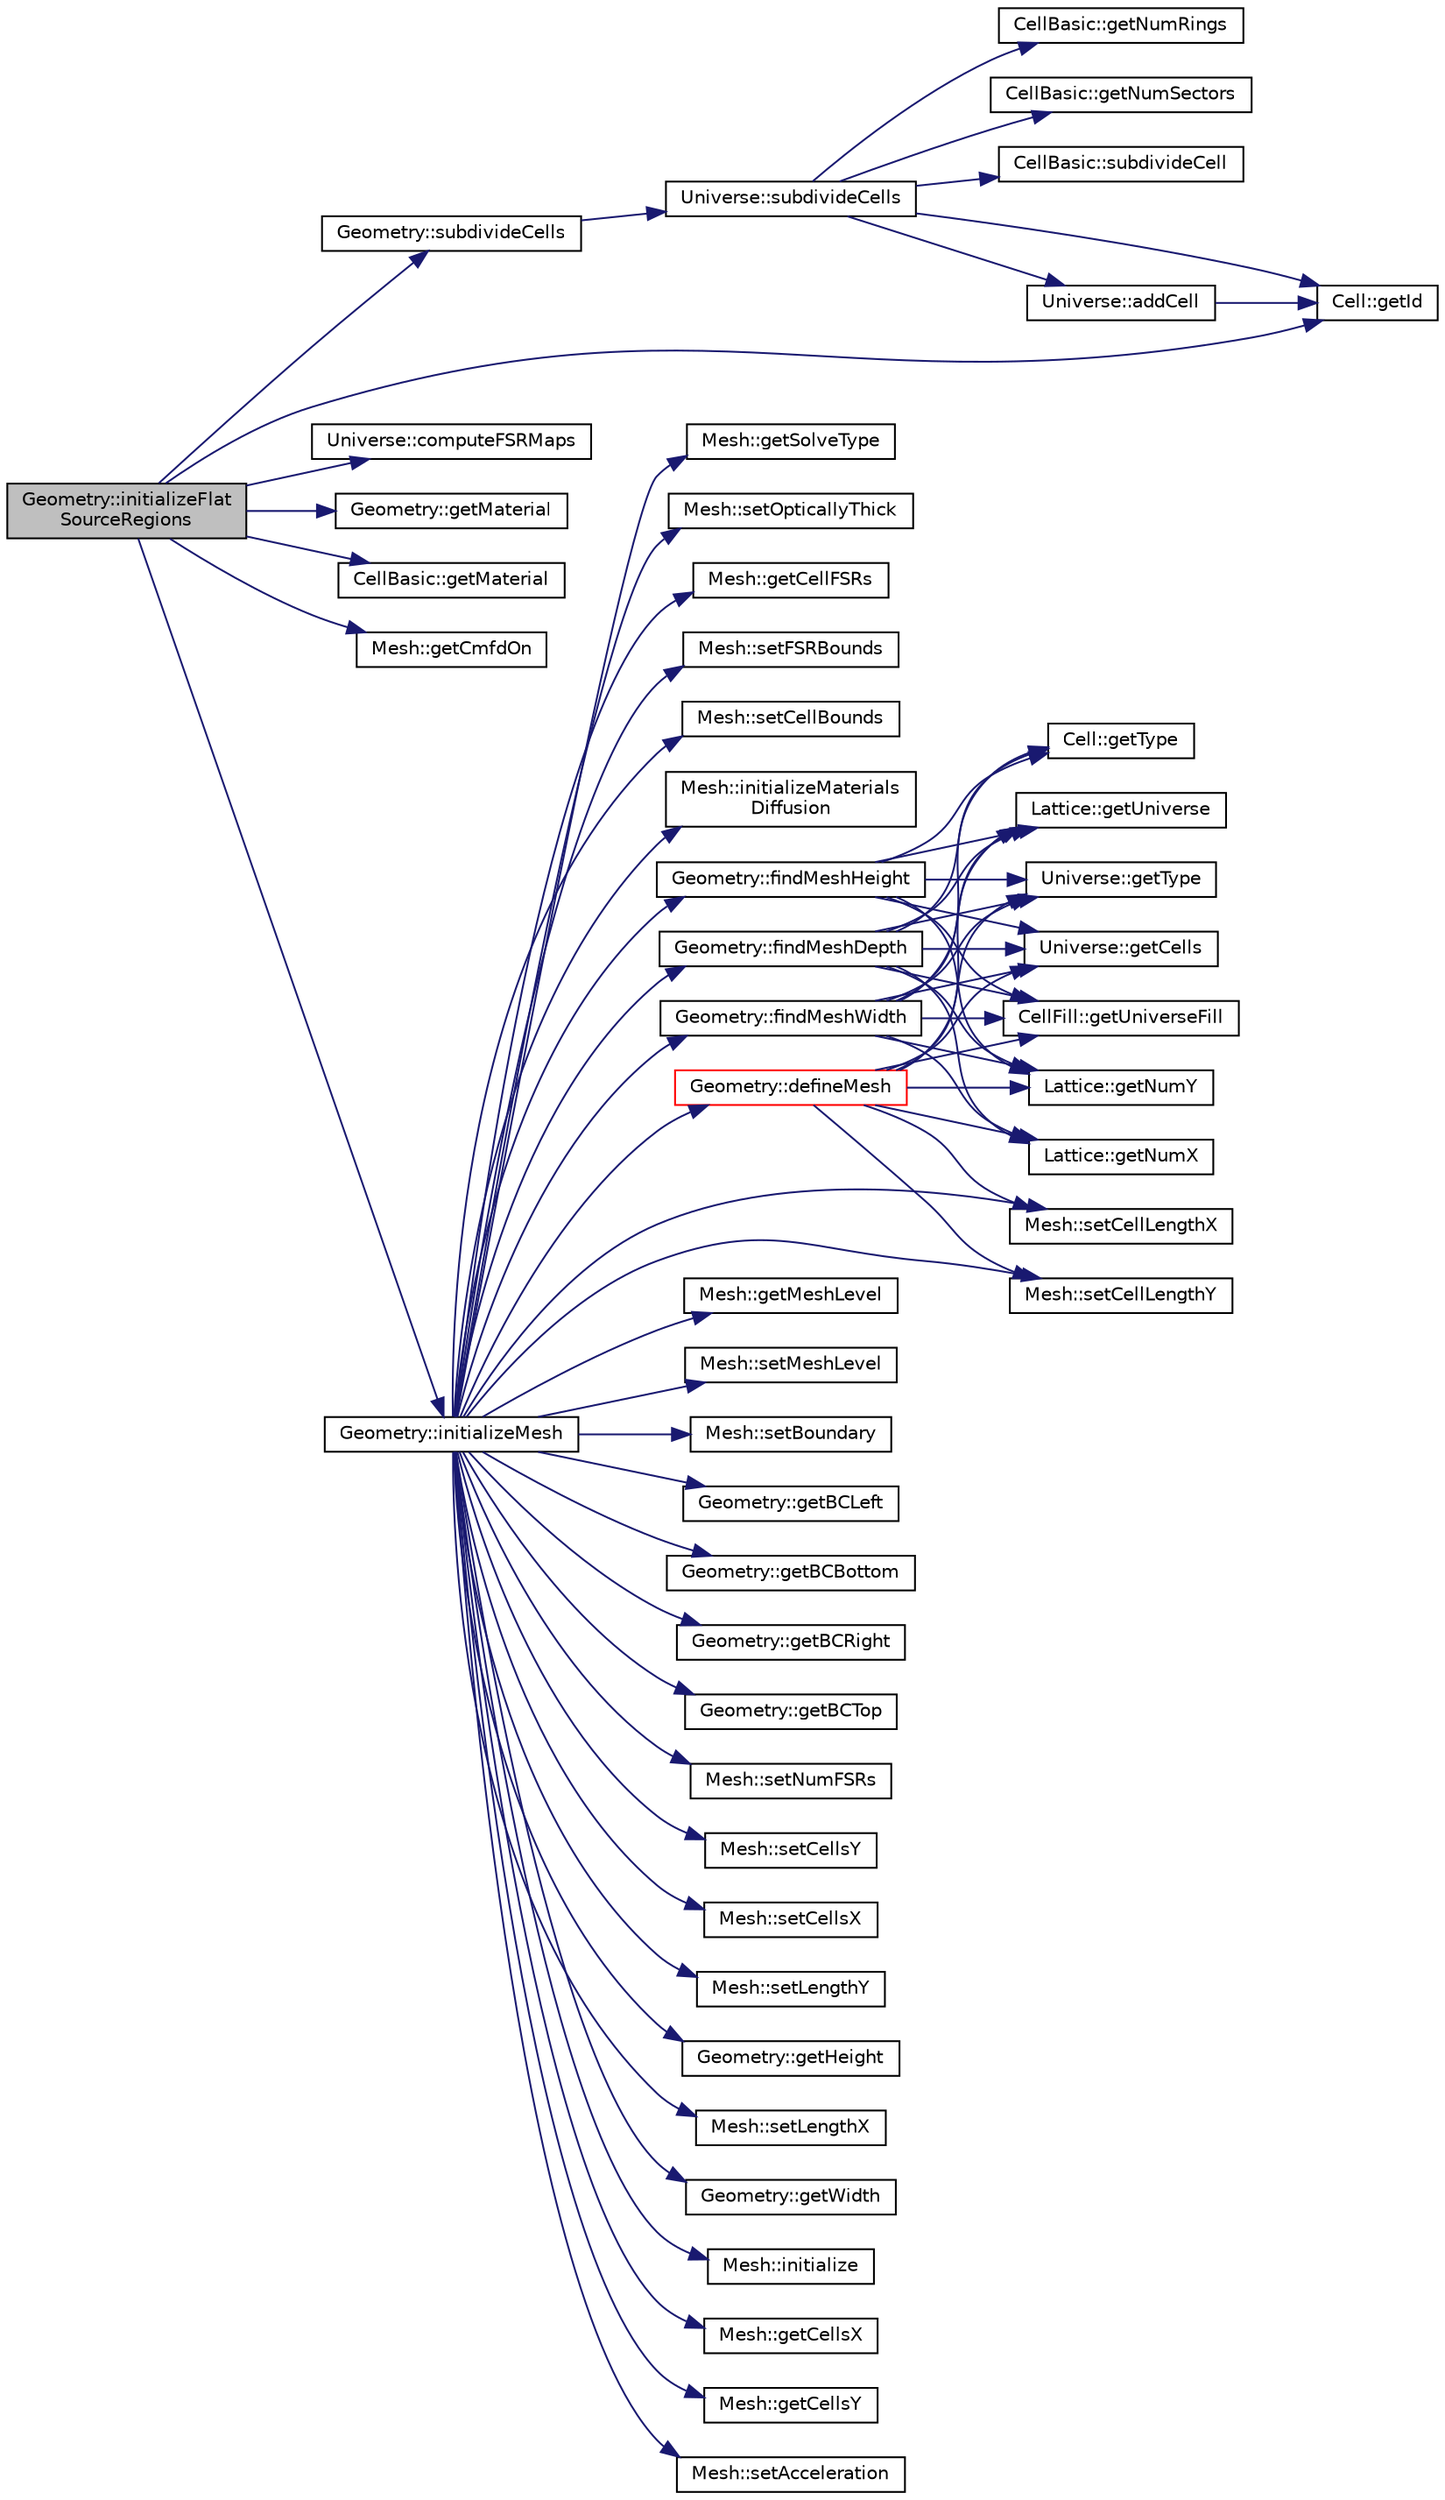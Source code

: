 digraph "Geometry::initializeFlatSourceRegions"
{
  edge [fontname="Helvetica",fontsize="10",labelfontname="Helvetica",labelfontsize="10"];
  node [fontname="Helvetica",fontsize="10",shape=record];
  rankdir="LR";
  Node1 [label="Geometry::initializeFlat\lSourceRegions",height=0.2,width=0.4,color="black", fillcolor="grey75", style="filled" fontcolor="black"];
  Node1 -> Node2 [color="midnightblue",fontsize="10",style="solid",fontname="Helvetica"];
  Node2 [label="Geometry::subdivideCells",height=0.2,width=0.4,color="black", fillcolor="white", style="filled",URL="$classGeometry.html#a8a81fa7b3dec100737f1dcc566f4d2ca",tooltip="Subidivides all Cells in the Geometry into rings and angular sectors."];
  Node2 -> Node3 [color="midnightblue",fontsize="10",style="solid",fontname="Helvetica"];
  Node3 [label="Universe::subdivideCells",height=0.2,width=0.4,color="black", fillcolor="white", style="filled",URL="$classUniverse.html#ae3952c88390eda788da540d421d0b139",tooltip="Subdivides all of the Cells within this Universe into rings and angular sectors."];
  Node3 -> Node4 [color="midnightblue",fontsize="10",style="solid",fontname="Helvetica"];
  Node4 [label="CellBasic::getNumRings",height=0.2,width=0.4,color="black", fillcolor="white", style="filled",URL="$classCellBasic.html#ad5af2c486bcfd2a0cc8531300b4edf67",tooltip="Return the number of rings in the Cell."];
  Node3 -> Node5 [color="midnightblue",fontsize="10",style="solid",fontname="Helvetica"];
  Node5 [label="CellBasic::getNumSectors",height=0.2,width=0.4,color="black", fillcolor="white", style="filled",URL="$classCellBasic.html#ad1f28a0ba1cb3c98e4a6390b5c5a28f2",tooltip="Return the number of sectors in the Cell."];
  Node3 -> Node6 [color="midnightblue",fontsize="10",style="solid",fontname="Helvetica"];
  Node6 [label="CellBasic::subdivideCell",height=0.2,width=0.4,color="black", fillcolor="white", style="filled",URL="$classCellBasic.html#a68bcdce0e270b6b439ba878a0694d5b1",tooltip="Subdivides a Cell into rings and sectors."];
  Node3 -> Node7 [color="midnightblue",fontsize="10",style="solid",fontname="Helvetica"];
  Node7 [label="Cell::getId",height=0.2,width=0.4,color="black", fillcolor="white", style="filled",URL="$classCell.html#a39543fd6c83589e92363e461f3f50336",tooltip="Return the Cell&#39;s user-specified ID."];
  Node3 -> Node8 [color="midnightblue",fontsize="10",style="solid",fontname="Helvetica"];
  Node8 [label="Universe::addCell",height=0.2,width=0.4,color="black", fillcolor="white", style="filled",URL="$classUniverse.html#af045c632c9b336f8d4f7be20c5a510a1",tooltip="Adds a Cell to this Universe."];
  Node8 -> Node7 [color="midnightblue",fontsize="10",style="solid",fontname="Helvetica"];
  Node1 -> Node9 [color="midnightblue",fontsize="10",style="solid",fontname="Helvetica"];
  Node9 [label="Universe::computeFSRMaps",height=0.2,width=0.4,color="black", fillcolor="white", style="filled",URL="$classUniverse.html#af76741be6456d3542a302024fd4c52e4",tooltip="Compute the FSR offset maps for this Universe and return the number of FSRs inside the Universe..."];
  Node1 -> Node7 [color="midnightblue",fontsize="10",style="solid",fontname="Helvetica"];
  Node1 -> Node10 [color="midnightblue",fontsize="10",style="solid",fontname="Helvetica"];
  Node10 [label="Geometry::getMaterial",height=0.2,width=0.4,color="black", fillcolor="white", style="filled",URL="$classGeometry.html#af6cb323d79275e9540d7ba4e81bccebf",tooltip="Return a pointer to a Material object in the Geometry."];
  Node1 -> Node11 [color="midnightblue",fontsize="10",style="solid",fontname="Helvetica"];
  Node11 [label="CellBasic::getMaterial",height=0.2,width=0.4,color="black", fillcolor="white", style="filled",URL="$classCellBasic.html#a514c35ecf0d8b33d1e81e9eec2fc10a9",tooltip="Return the ID of the Material filling the CellBasic."];
  Node1 -> Node12 [color="midnightblue",fontsize="10",style="solid",fontname="Helvetica"];
  Node12 [label="Mesh::getCmfdOn",height=0.2,width=0.4,color="black", fillcolor="white", style="filled",URL="$classMesh.html#a0286b4dfbca37b921dc5919a2e47b59a",tooltip="Return whether or not CMFD is in use."];
  Node1 -> Node13 [color="midnightblue",fontsize="10",style="solid",fontname="Helvetica"];
  Node13 [label="Geometry::initializeMesh",height=0.2,width=0.4,color="black", fillcolor="white", style="filled",URL="$classGeometry.html#a46c73fdec60562eeadfb92146754f01d",tooltip="This is a recursive method which makes a mesh for solving the Course Mesh Finite Difference (CMFD) di..."];
  Node13 -> Node14 [color="midnightblue",fontsize="10",style="solid",fontname="Helvetica"];
  Node14 [label="Geometry::findMeshDepth",height=0.2,width=0.4,color="black", fillcolor="white", style="filled",URL="$classGeometry.html#ab3e05754e221bbf39a52f22d13d207f1",tooltip="This is a recursive method that finds the depth of the Geometry Mesh."];
  Node14 -> Node15 [color="midnightblue",fontsize="10",style="solid",fontname="Helvetica"];
  Node15 [label="Universe::getType",height=0.2,width=0.4,color="black", fillcolor="white", style="filled",URL="$classUniverse.html#a6cbde58618cfcec5f72780b2911ab97b",tooltip="Return the Universe type (SIMPLE or LATTICE)."];
  Node14 -> Node16 [color="midnightblue",fontsize="10",style="solid",fontname="Helvetica"];
  Node16 [label="Universe::getCells",height=0.2,width=0.4,color="black", fillcolor="white", style="filled",URL="$classUniverse.html#a4b0dc4bf1fcda9bb4813ab60b07c8d2f",tooltip="Return the container of Cell IDs and Cell pointers in this Universe."];
  Node14 -> Node17 [color="midnightblue",fontsize="10",style="solid",fontname="Helvetica"];
  Node17 [label="Cell::getType",height=0.2,width=0.4,color="black", fillcolor="white", style="filled",URL="$classCell.html#af0421cc4cbb034947b2b7ec18c6df7d0",tooltip="Return the Cell type (FILL or MATERIAL)."];
  Node14 -> Node18 [color="midnightblue",fontsize="10",style="solid",fontname="Helvetica"];
  Node18 [label="CellFill::getUniverseFill",height=0.2,width=0.4,color="black", fillcolor="white", style="filled",URL="$classCellFill.html#af5debd1e98494583d628641cb5321a8c",tooltip="Return a pointer to the Universe filling this Cell."];
  Node14 -> Node19 [color="midnightblue",fontsize="10",style="solid",fontname="Helvetica"];
  Node19 [label="Lattice::getNumX",height=0.2,width=0.4,color="black", fillcolor="white", style="filled",URL="$classLattice.html#a8bdf33505871fa71a8e9d86bb7efec10",tooltip="Return the number of Lattice cells along the x-axis."];
  Node14 -> Node20 [color="midnightblue",fontsize="10",style="solid",fontname="Helvetica"];
  Node20 [label="Lattice::getNumY",height=0.2,width=0.4,color="black", fillcolor="white", style="filled",URL="$classLattice.html#aa7e9fbdedddbb9d40e4f845710ce8ec2",tooltip="Return the number of Lattice cells along the y-axis."];
  Node14 -> Node21 [color="midnightblue",fontsize="10",style="solid",fontname="Helvetica"];
  Node21 [label="Lattice::getUniverse",height=0.2,width=0.4,color="black", fillcolor="white", style="filled",URL="$classLattice.html#ac9c176ea0299608b036378c3d3f5d72e",tooltip="Returns a pointer to the Universe within a specific Lattice cell."];
  Node13 -> Node22 [color="midnightblue",fontsize="10",style="solid",fontname="Helvetica"];
  Node22 [label="Mesh::getMeshLevel",height=0.2,width=0.4,color="black", fillcolor="white", style="filled",URL="$classMesh.html#a92e729fde85be31a18d1d3ab7058afd0",tooltip="Gets the Mesh nested universe level."];
  Node13 -> Node23 [color="midnightblue",fontsize="10",style="solid",fontname="Helvetica"];
  Node23 [label="Mesh::setMeshLevel",height=0.2,width=0.4,color="black", fillcolor="white", style="filled",URL="$classMesh.html#afcb60b85924462fc2604cd382bb05703",tooltip="Sets the Mesh nested universe level."];
  Node13 -> Node24 [color="midnightblue",fontsize="10",style="solid",fontname="Helvetica"];
  Node24 [label="Geometry::findMeshHeight",height=0.2,width=0.4,color="black", fillcolor="white", style="filled",URL="$classGeometry.html#ad0038b2f7ce38dd852e85e5512f76eb0",tooltip="This is a recursive method that finds the Mesh cell height of the LATTICE at the CMFD Mesh level..."];
  Node24 -> Node15 [color="midnightblue",fontsize="10",style="solid",fontname="Helvetica"];
  Node24 -> Node16 [color="midnightblue",fontsize="10",style="solid",fontname="Helvetica"];
  Node24 -> Node17 [color="midnightblue",fontsize="10",style="solid",fontname="Helvetica"];
  Node24 -> Node18 [color="midnightblue",fontsize="10",style="solid",fontname="Helvetica"];
  Node24 -> Node20 [color="midnightblue",fontsize="10",style="solid",fontname="Helvetica"];
  Node24 -> Node21 [color="midnightblue",fontsize="10",style="solid",fontname="Helvetica"];
  Node13 -> Node25 [color="midnightblue",fontsize="10",style="solid",fontname="Helvetica"];
  Node25 [label="Geometry::findMeshWidth",height=0.2,width=0.4,color="black", fillcolor="white", style="filled",URL="$classGeometry.html#a9dc3627155dcebcfc358bc1882062b52",tooltip="This is a recursive method that finds the Mesh cell width of the LATTICE at the CMFD Mesh level..."];
  Node25 -> Node15 [color="midnightblue",fontsize="10",style="solid",fontname="Helvetica"];
  Node25 -> Node16 [color="midnightblue",fontsize="10",style="solid",fontname="Helvetica"];
  Node25 -> Node17 [color="midnightblue",fontsize="10",style="solid",fontname="Helvetica"];
  Node25 -> Node18 [color="midnightblue",fontsize="10",style="solid",fontname="Helvetica"];
  Node25 -> Node19 [color="midnightblue",fontsize="10",style="solid",fontname="Helvetica"];
  Node25 -> Node20 [color="midnightblue",fontsize="10",style="solid",fontname="Helvetica"];
  Node25 -> Node21 [color="midnightblue",fontsize="10",style="solid",fontname="Helvetica"];
  Node13 -> Node26 [color="midnightblue",fontsize="10",style="solid",fontname="Helvetica"];
  Node26 [label="Mesh::setBoundary",height=0.2,width=0.4,color="black", fillcolor="white", style="filled",URL="$classMesh.html#a4ab507788b30413780ca8825afcbff62",tooltip="Set the Mesh boundary type for left surface."];
  Node13 -> Node27 [color="midnightblue",fontsize="10",style="solid",fontname="Helvetica"];
  Node27 [label="Geometry::getBCLeft",height=0.2,width=0.4,color="black", fillcolor="white", style="filled",URL="$classGeometry.html#a39d4d8148dcd69fc2eced65296f5fc71",tooltip="Returns the boundary condition for the left Surface of the Geometry."];
  Node13 -> Node28 [color="midnightblue",fontsize="10",style="solid",fontname="Helvetica"];
  Node28 [label="Geometry::getBCBottom",height=0.2,width=0.4,color="black", fillcolor="white", style="filled",URL="$classGeometry.html#a07444dd93641d2cb52cd12c88b178998",tooltip="Returns the boundary condition for the bottom Surface of the Geometry."];
  Node13 -> Node29 [color="midnightblue",fontsize="10",style="solid",fontname="Helvetica"];
  Node29 [label="Geometry::getBCRight",height=0.2,width=0.4,color="black", fillcolor="white", style="filled",URL="$classGeometry.html#a8cad295f5a2811cb0c2c0c5db5554468",tooltip="Returns the boundary condition for the right Surface of the Geometry."];
  Node13 -> Node30 [color="midnightblue",fontsize="10",style="solid",fontname="Helvetica"];
  Node30 [label="Geometry::getBCTop",height=0.2,width=0.4,color="black", fillcolor="white", style="filled",URL="$classGeometry.html#afa186cc8ccef93a093cad29618becf28",tooltip="Returns the boundary condition for the top Surface of the Geometry."];
  Node13 -> Node31 [color="midnightblue",fontsize="10",style="solid",fontname="Helvetica"];
  Node31 [label="Mesh::setNumFSRs",height=0.2,width=0.4,color="black", fillcolor="white", style="filled",URL="$classMesh.html#a9402981d023f717f2e2717af2ddb5a65",tooltip="Set the number of FSRs in the Geometry."];
  Node13 -> Node32 [color="midnightblue",fontsize="10",style="solid",fontname="Helvetica"];
  Node32 [label="Mesh::setCellsY",height=0.2,width=0.4,color="black", fillcolor="white", style="filled",URL="$classMesh.html#a5314e9ba5c4b89949fa3a10e6a3afb2c",tooltip="Set the number of Mesh cells in a column."];
  Node13 -> Node33 [color="midnightblue",fontsize="10",style="solid",fontname="Helvetica"];
  Node33 [label="Mesh::setCellsX",height=0.2,width=0.4,color="black", fillcolor="white", style="filled",URL="$classMesh.html#aa4444542b32756e13ec530f2db05c509",tooltip="Set the number of Mesh cells in a row."];
  Node13 -> Node34 [color="midnightblue",fontsize="10",style="solid",fontname="Helvetica"];
  Node34 [label="Mesh::setLengthY",height=0.2,width=0.4,color="black", fillcolor="white", style="filled",URL="$classMesh.html#a740709acf8f975c5563ff9df62b97aed",tooltip="Set Mesh height."];
  Node13 -> Node35 [color="midnightblue",fontsize="10",style="solid",fontname="Helvetica"];
  Node35 [label="Geometry::getHeight",height=0.2,width=0.4,color="black", fillcolor="white", style="filled",URL="$classGeometry.html#a8895b7f5b91d85926f316ac09ade9e5f",tooltip="Returns the total height (y extent) of the Geometry in cm."];
  Node13 -> Node36 [color="midnightblue",fontsize="10",style="solid",fontname="Helvetica"];
  Node36 [label="Mesh::setLengthX",height=0.2,width=0.4,color="black", fillcolor="white", style="filled",URL="$classMesh.html#a7119321672e520ac9aabf8c005a87605",tooltip="Set Mesh width."];
  Node13 -> Node37 [color="midnightblue",fontsize="10",style="solid",fontname="Helvetica"];
  Node37 [label="Geometry::getWidth",height=0.2,width=0.4,color="black", fillcolor="white", style="filled",URL="$classGeometry.html#a8a7afceb0905b411d296c57fb0f8f3ba",tooltip="Returns the total width (x extent) of the Geometry in cm."];
  Node13 -> Node38 [color="midnightblue",fontsize="10",style="solid",fontname="Helvetica"];
  Node38 [label="Mesh::initialize",height=0.2,width=0.4,color="black", fillcolor="white", style="filled",URL="$classMesh.html#ac8378f78e7c8e5657ee8dbd12a42c2ca",tooltip="Initializes the Mesh by allocating memory for various arrays."];
  Node13 -> Node39 [color="midnightblue",fontsize="10",style="solid",fontname="Helvetica"];
  Node39 [label="Mesh::getCellsX",height=0.2,width=0.4,color="black", fillcolor="white", style="filled",URL="$classMesh.html#ac8e3c415c1b6c11a9fdea408dc924caa",tooltip="Get Mesh cell width."];
  Node13 -> Node40 [color="midnightblue",fontsize="10",style="solid",fontname="Helvetica"];
  Node40 [label="Mesh::getCellsY",height=0.2,width=0.4,color="black", fillcolor="white", style="filled",URL="$classMesh.html#a74808bdb6bffae46b7b875eb415109a2",tooltip="Get Mesh cell height."];
  Node13 -> Node41 [color="midnightblue",fontsize="10",style="solid",fontname="Helvetica"];
  Node41 [label="Mesh::setAcceleration",height=0.2,width=0.4,color="black", fillcolor="white", style="filled",URL="$classMesh.html#a07b1601ecce08bc657bd63e19f3f17aa",tooltip="Set the whether CMFD acceleration is being used."];
  Node13 -> Node42 [color="midnightblue",fontsize="10",style="solid",fontname="Helvetica"];
  Node42 [label="Mesh::getSolveType",height=0.2,width=0.4,color="black", fillcolor="white", style="filled",URL="$classMesh.html#a9373cbcef6e41604be036b5ad8750d92",tooltip="Get the solution method (DIFFUSION or MOC)."];
  Node13 -> Node43 [color="midnightblue",fontsize="10",style="solid",fontname="Helvetica"];
  Node43 [label="Mesh::setOpticallyThick",height=0.2,width=0.4,color="black", fillcolor="white", style="filled",URL="$classMesh.html#a4313ee4fa233f01120d2a804a7ac6081",tooltip="Inform whether to use optically thick diffusion correction factor."];
  Node13 -> Node44 [color="midnightblue",fontsize="10",style="solid",fontname="Helvetica"];
  Node44 [label="Geometry::defineMesh",height=0.2,width=0.4,color="red", fillcolor="white", style="filled",URL="$classGeometry.html#a953bddab7863827c6f93911647d3b7ab",tooltip="This is a recursive method which defines all the parameters of the the Mesh cell objects in a Mesh..."];
  Node44 -> Node15 [color="midnightblue",fontsize="10",style="solid",fontname="Helvetica"];
  Node44 -> Node16 [color="midnightblue",fontsize="10",style="solid",fontname="Helvetica"];
  Node44 -> Node18 [color="midnightblue",fontsize="10",style="solid",fontname="Helvetica"];
  Node44 -> Node19 [color="midnightblue",fontsize="10",style="solid",fontname="Helvetica"];
  Node44 -> Node20 [color="midnightblue",fontsize="10",style="solid",fontname="Helvetica"];
  Node44 -> Node21 [color="midnightblue",fontsize="10",style="solid",fontname="Helvetica"];
  Node44 -> Node45 [color="midnightblue",fontsize="10",style="solid",fontname="Helvetica"];
  Node45 [label="Mesh::setCellLengthX",height=0.2,width=0.4,color="black", fillcolor="white", style="filled",URL="$classMesh.html#a575b2e9ab08c406592335e30ab3ba4ef",tooltip="Set the Mesh cell width for a particular cell."];
  Node44 -> Node46 [color="midnightblue",fontsize="10",style="solid",fontname="Helvetica"];
  Node46 [label="Mesh::setCellLengthY",height=0.2,width=0.4,color="black", fillcolor="white", style="filled",URL="$classMesh.html#a976363005f6bc9fefa139e2c61a3108a",tooltip="Set the Mesh cell height for a particular cell."];
  Node13 -> Node45 [color="midnightblue",fontsize="10",style="solid",fontname="Helvetica"];
  Node13 -> Node46 [color="midnightblue",fontsize="10",style="solid",fontname="Helvetica"];
  Node13 -> Node47 [color="midnightblue",fontsize="10",style="solid",fontname="Helvetica"];
  Node47 [label="Mesh::getCellFSRs",height=0.2,width=0.4,color="black", fillcolor="white", style="filled",URL="$classMesh.html#a4738244dc29a498d007bc486777f2dbd",tooltip="Get pointer to a std::vector of Mesh cell FSRs."];
  Node13 -> Node48 [color="midnightblue",fontsize="10",style="solid",fontname="Helvetica"];
  Node48 [label="Mesh::setFSRBounds",height=0.2,width=0.4,color="black", fillcolor="white", style="filled",URL="$classMesh.html#aa18cac231885a153521e000b42563d5f",tooltip="Set the FSR bounds for each Mesh cell."];
  Node13 -> Node49 [color="midnightblue",fontsize="10",style="solid",fontname="Helvetica"];
  Node49 [label="Mesh::setCellBounds",height=0.2,width=0.4,color="black", fillcolor="white", style="filled",URL="$classMesh.html#a5c3aedc5c7cdde03f624138e2e5e7f4a",tooltip="Compute the physical bounds of each Mesh cell."];
  Node13 -> Node50 [color="midnightblue",fontsize="10",style="solid",fontname="Helvetica"];
  Node50 [label="Mesh::initializeMaterials\lDiffusion",height=0.2,width=0.4,color="black", fillcolor="white", style="filled",URL="$classMesh.html#a1f2cf10dca78f89e9d1a59e55a18670e",tooltip="Initialize the Mesh cell Materials."];
}
